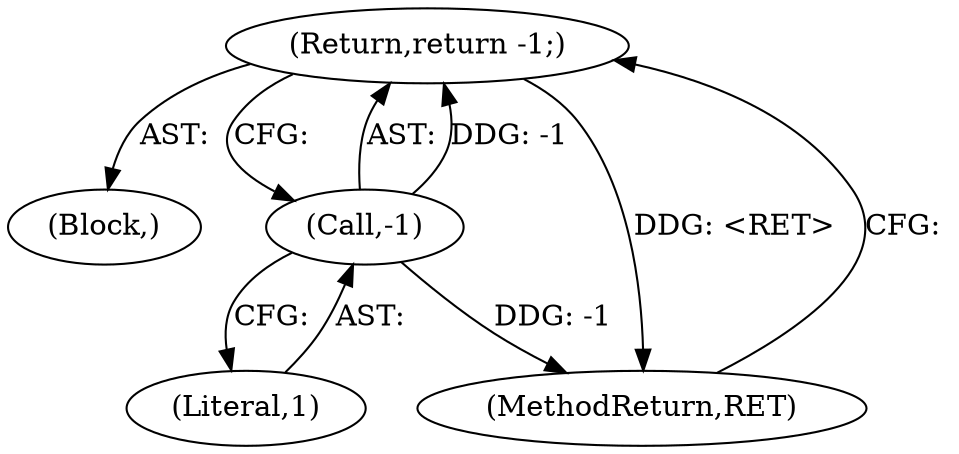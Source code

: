 digraph "1_knc_f237f3e09ecbaf59c897f5046538a7b1a3fa40c1_0@del" {
"1000196" [label="(Return,return -1;)"];
"1000197" [label="(Call,-1)"];
"1000197" [label="(Call,-1)"];
"1000186" [label="(Block,)"];
"1000341" [label="(MethodReturn,RET)"];
"1000198" [label="(Literal,1)"];
"1000196" [label="(Return,return -1;)"];
"1000196" -> "1000186"  [label="AST: "];
"1000196" -> "1000197"  [label="CFG: "];
"1000197" -> "1000196"  [label="AST: "];
"1000341" -> "1000196"  [label="CFG: "];
"1000196" -> "1000341"  [label="DDG: <RET>"];
"1000197" -> "1000196"  [label="DDG: -1"];
"1000197" -> "1000198"  [label="CFG: "];
"1000198" -> "1000197"  [label="AST: "];
"1000197" -> "1000341"  [label="DDG: -1"];
}
